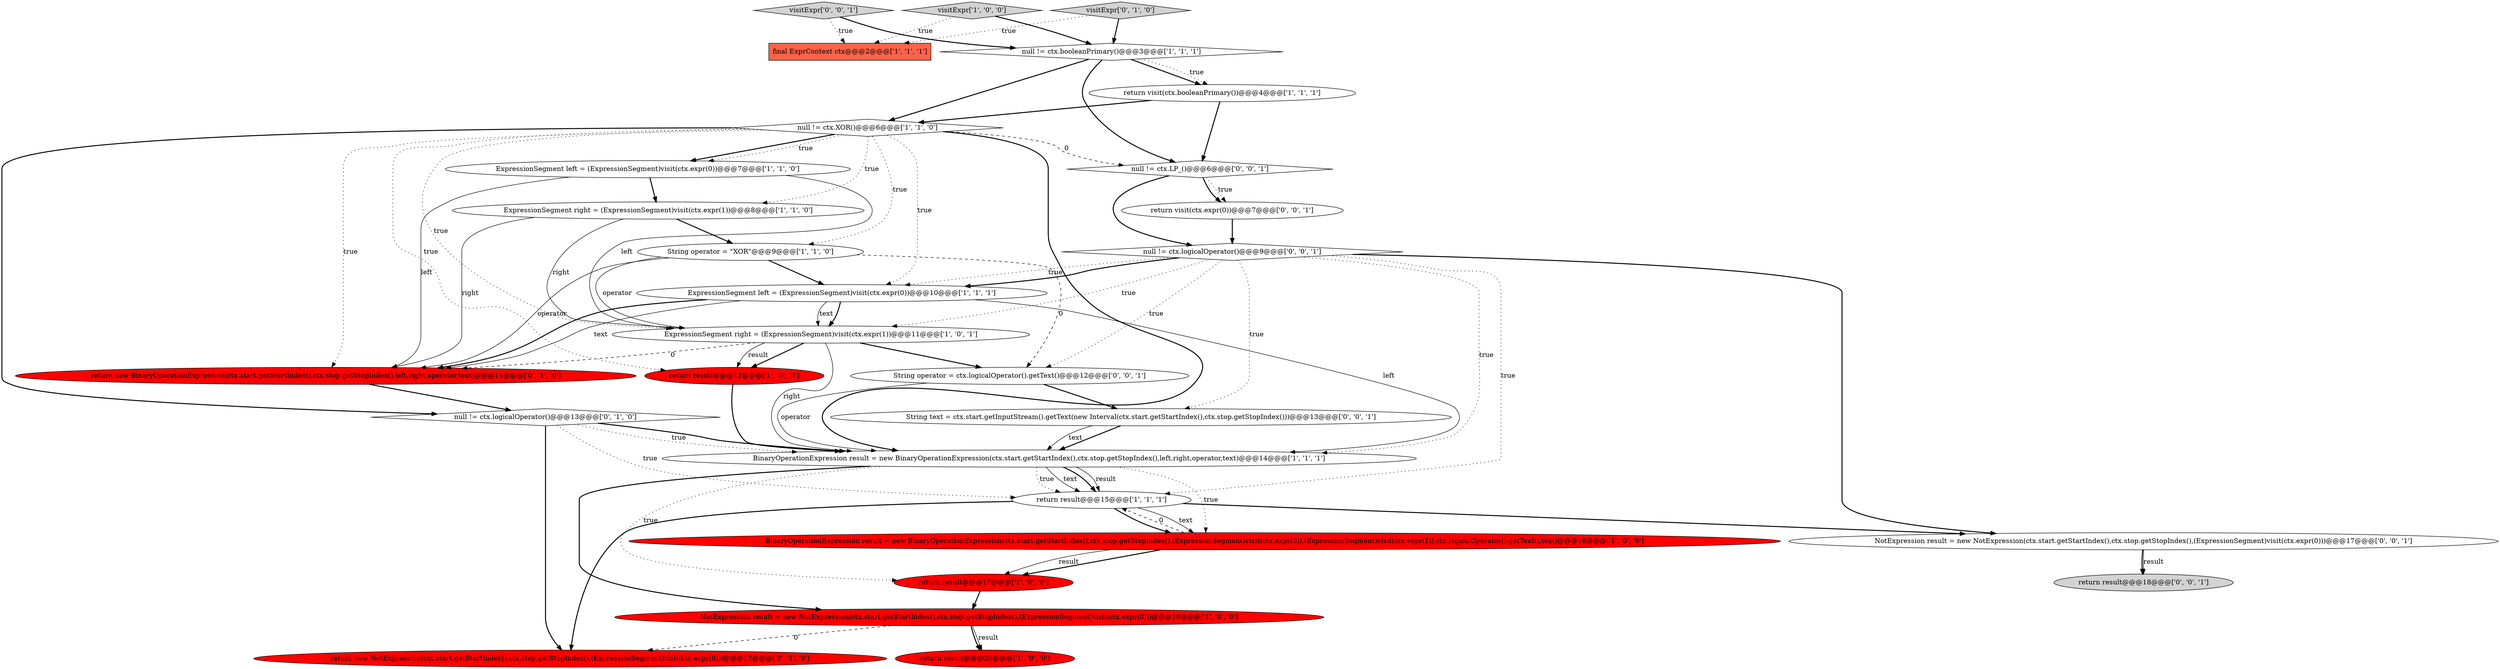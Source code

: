 digraph {
8 [style = filled, label = "return result@@@20@@@['1', '0', '0']", fillcolor = red, shape = ellipse image = "AAA1AAABBB1BBB"];
25 [style = filled, label = "visitExpr['0', '0', '1']", fillcolor = lightgray, shape = diamond image = "AAA0AAABBB3BBB"];
19 [style = filled, label = "visitExpr['0', '1', '0']", fillcolor = lightgray, shape = diamond image = "AAA0AAABBB2BBB"];
15 [style = filled, label = "return result@@@15@@@['1', '1', '1']", fillcolor = white, shape = ellipse image = "AAA0AAABBB1BBB"];
0 [style = filled, label = "String operator = \"XOR\"@@@9@@@['1', '1', '0']", fillcolor = white, shape = ellipse image = "AAA0AAABBB1BBB"];
28 [style = filled, label = "return result@@@18@@@['0', '0', '1']", fillcolor = lightgray, shape = ellipse image = "AAA0AAABBB3BBB"];
16 [style = filled, label = "return result@@@17@@@['1', '0', '0']", fillcolor = red, shape = ellipse image = "AAA1AAABBB1BBB"];
7 [style = filled, label = "BinaryOperationExpression result = new BinaryOperationExpression(ctx.start.getStartIndex(),ctx.stop.getStopIndex(),(ExpressionSegment)visit(ctx.expr(0)),(ExpressionSegment)visit(ctx.expr(1)),ctx.logicalOperator().getText(),text)@@@16@@@['1', '0', '0']", fillcolor = red, shape = ellipse image = "AAA1AAABBB1BBB"];
4 [style = filled, label = "null != ctx.XOR()@@@6@@@['1', '1', '0']", fillcolor = white, shape = diamond image = "AAA0AAABBB1BBB"];
10 [style = filled, label = "visitExpr['1', '0', '0']", fillcolor = lightgray, shape = diamond image = "AAA0AAABBB1BBB"];
23 [style = filled, label = "null != ctx.LP_()@@@6@@@['0', '0', '1']", fillcolor = white, shape = diamond image = "AAA0AAABBB3BBB"];
9 [style = filled, label = "final ExprContext ctx@@@2@@@['1', '1', '1']", fillcolor = tomato, shape = box image = "AAA0AAABBB1BBB"];
13 [style = filled, label = "NotExpression result = new NotExpression(ctx.start.getStartIndex(),ctx.stop.getStopIndex(),(ExpressionSegment)visit(ctx.expr(0)))@@@19@@@['1', '0', '0']", fillcolor = red, shape = ellipse image = "AAA1AAABBB1BBB"];
3 [style = filled, label = "ExpressionSegment right = (ExpressionSegment)visit(ctx.expr(1))@@@8@@@['1', '1', '0']", fillcolor = white, shape = ellipse image = "AAA0AAABBB1BBB"];
26 [style = filled, label = "String text = ctx.start.getInputStream().getText(new Interval(ctx.start.getStartIndex(),ctx.stop.getStopIndex()))@@@13@@@['0', '0', '1']", fillcolor = white, shape = ellipse image = "AAA0AAABBB3BBB"];
2 [style = filled, label = "ExpressionSegment left = (ExpressionSegment)visit(ctx.expr(0))@@@7@@@['1', '1', '0']", fillcolor = white, shape = ellipse image = "AAA0AAABBB1BBB"];
22 [style = filled, label = "null != ctx.logicalOperator()@@@9@@@['0', '0', '1']", fillcolor = white, shape = diamond image = "AAA0AAABBB3BBB"];
21 [style = filled, label = "NotExpression result = new NotExpression(ctx.start.getStartIndex(),ctx.stop.getStopIndex(),(ExpressionSegment)visit(ctx.expr(0)))@@@17@@@['0', '0', '1']", fillcolor = white, shape = ellipse image = "AAA0AAABBB3BBB"];
27 [style = filled, label = "return visit(ctx.expr(0))@@@7@@@['0', '0', '1']", fillcolor = white, shape = ellipse image = "AAA0AAABBB3BBB"];
24 [style = filled, label = "String operator = ctx.logicalOperator().getText()@@@12@@@['0', '0', '1']", fillcolor = white, shape = ellipse image = "AAA0AAABBB3BBB"];
5 [style = filled, label = "return result@@@12@@@['1', '0', '0']", fillcolor = red, shape = ellipse image = "AAA1AAABBB1BBB"];
18 [style = filled, label = "return new BinaryOperationExpression(ctx.start.getStartIndex(),ctx.stop.getStopIndex(),left,right,operator,text)@@@11@@@['0', '1', '0']", fillcolor = red, shape = ellipse image = "AAA1AAABBB2BBB"];
11 [style = filled, label = "return visit(ctx.booleanPrimary())@@@4@@@['1', '1', '1']", fillcolor = white, shape = ellipse image = "AAA0AAABBB1BBB"];
20 [style = filled, label = "return new NotExpression(ctx.start.getStartIndex(),ctx.stop.getStopIndex(),(ExpressionSegment)visit(ctx.expr(0)))@@@17@@@['0', '1', '0']", fillcolor = red, shape = ellipse image = "AAA1AAABBB2BBB"];
12 [style = filled, label = "ExpressionSegment left = (ExpressionSegment)visit(ctx.expr(0))@@@10@@@['1', '1', '1']", fillcolor = white, shape = ellipse image = "AAA0AAABBB1BBB"];
17 [style = filled, label = "null != ctx.logicalOperator()@@@13@@@['0', '1', '0']", fillcolor = white, shape = diamond image = "AAA0AAABBB2BBB"];
14 [style = filled, label = "BinaryOperationExpression result = new BinaryOperationExpression(ctx.start.getStartIndex(),ctx.stop.getStopIndex(),left,right,operator,text)@@@14@@@['1', '1', '1']", fillcolor = white, shape = ellipse image = "AAA0AAABBB1BBB"];
6 [style = filled, label = "ExpressionSegment right = (ExpressionSegment)visit(ctx.expr(1))@@@11@@@['1', '0', '1']", fillcolor = white, shape = ellipse image = "AAA0AAABBB1BBB"];
1 [style = filled, label = "null != ctx.booleanPrimary()@@@3@@@['1', '1', '1']", fillcolor = white, shape = diamond image = "AAA0AAABBB1BBB"];
4->18 [style = dotted, label="true"];
25->1 [style = bold, label=""];
15->21 [style = bold, label=""];
13->20 [style = dashed, label="0"];
17->14 [style = dotted, label="true"];
1->23 [style = bold, label=""];
21->28 [style = bold, label=""];
22->14 [style = dotted, label="true"];
19->1 [style = bold, label=""];
17->15 [style = dotted, label="true"];
23->22 [style = bold, label=""];
17->14 [style = bold, label=""];
15->20 [style = bold, label=""];
0->18 [style = solid, label="operator"];
14->7 [style = dotted, label="true"];
7->16 [style = bold, label=""];
12->18 [style = bold, label=""];
7->15 [style = dashed, label="0"];
4->23 [style = dashed, label="0"];
17->20 [style = bold, label=""];
1->4 [style = bold, label=""];
13->8 [style = solid, label="result"];
4->0 [style = dotted, label="true"];
7->16 [style = solid, label="result"];
26->14 [style = bold, label=""];
2->18 [style = solid, label="left"];
4->2 [style = bold, label=""];
22->24 [style = dotted, label="true"];
15->7 [style = solid, label="text"];
27->22 [style = bold, label=""];
3->0 [style = bold, label=""];
1->11 [style = bold, label=""];
6->18 [style = dashed, label="0"];
3->18 [style = solid, label="right"];
19->9 [style = dotted, label="true"];
23->27 [style = dotted, label="true"];
12->14 [style = solid, label="left"];
14->15 [style = bold, label=""];
26->14 [style = solid, label="text"];
10->1 [style = bold, label=""];
4->2 [style = dotted, label="true"];
4->5 [style = dotted, label="true"];
4->14 [style = bold, label=""];
16->13 [style = bold, label=""];
4->17 [style = bold, label=""];
14->15 [style = solid, label="result"];
2->3 [style = bold, label=""];
0->12 [style = bold, label=""];
11->4 [style = bold, label=""];
6->24 [style = bold, label=""];
10->9 [style = dotted, label="true"];
0->6 [style = solid, label="operator"];
14->16 [style = dotted, label="true"];
6->14 [style = solid, label="right"];
24->26 [style = bold, label=""];
6->5 [style = bold, label=""];
4->3 [style = dotted, label="true"];
22->26 [style = dotted, label="true"];
14->13 [style = bold, label=""];
4->12 [style = dotted, label="true"];
22->15 [style = dotted, label="true"];
4->6 [style = dotted, label="true"];
15->7 [style = bold, label=""];
23->27 [style = bold, label=""];
21->28 [style = solid, label="result"];
1->11 [style = dotted, label="true"];
22->21 [style = bold, label=""];
18->17 [style = bold, label=""];
2->6 [style = solid, label="left"];
6->5 [style = solid, label="result"];
5->14 [style = bold, label=""];
22->6 [style = dotted, label="true"];
12->6 [style = bold, label=""];
22->12 [style = dotted, label="true"];
14->15 [style = dotted, label="true"];
25->9 [style = dotted, label="true"];
3->6 [style = solid, label="right"];
22->12 [style = bold, label=""];
12->18 [style = solid, label="text"];
0->24 [style = dashed, label="0"];
14->15 [style = solid, label="text"];
13->8 [style = bold, label=""];
12->6 [style = solid, label="text"];
24->14 [style = solid, label="operator"];
11->23 [style = bold, label=""];
}
